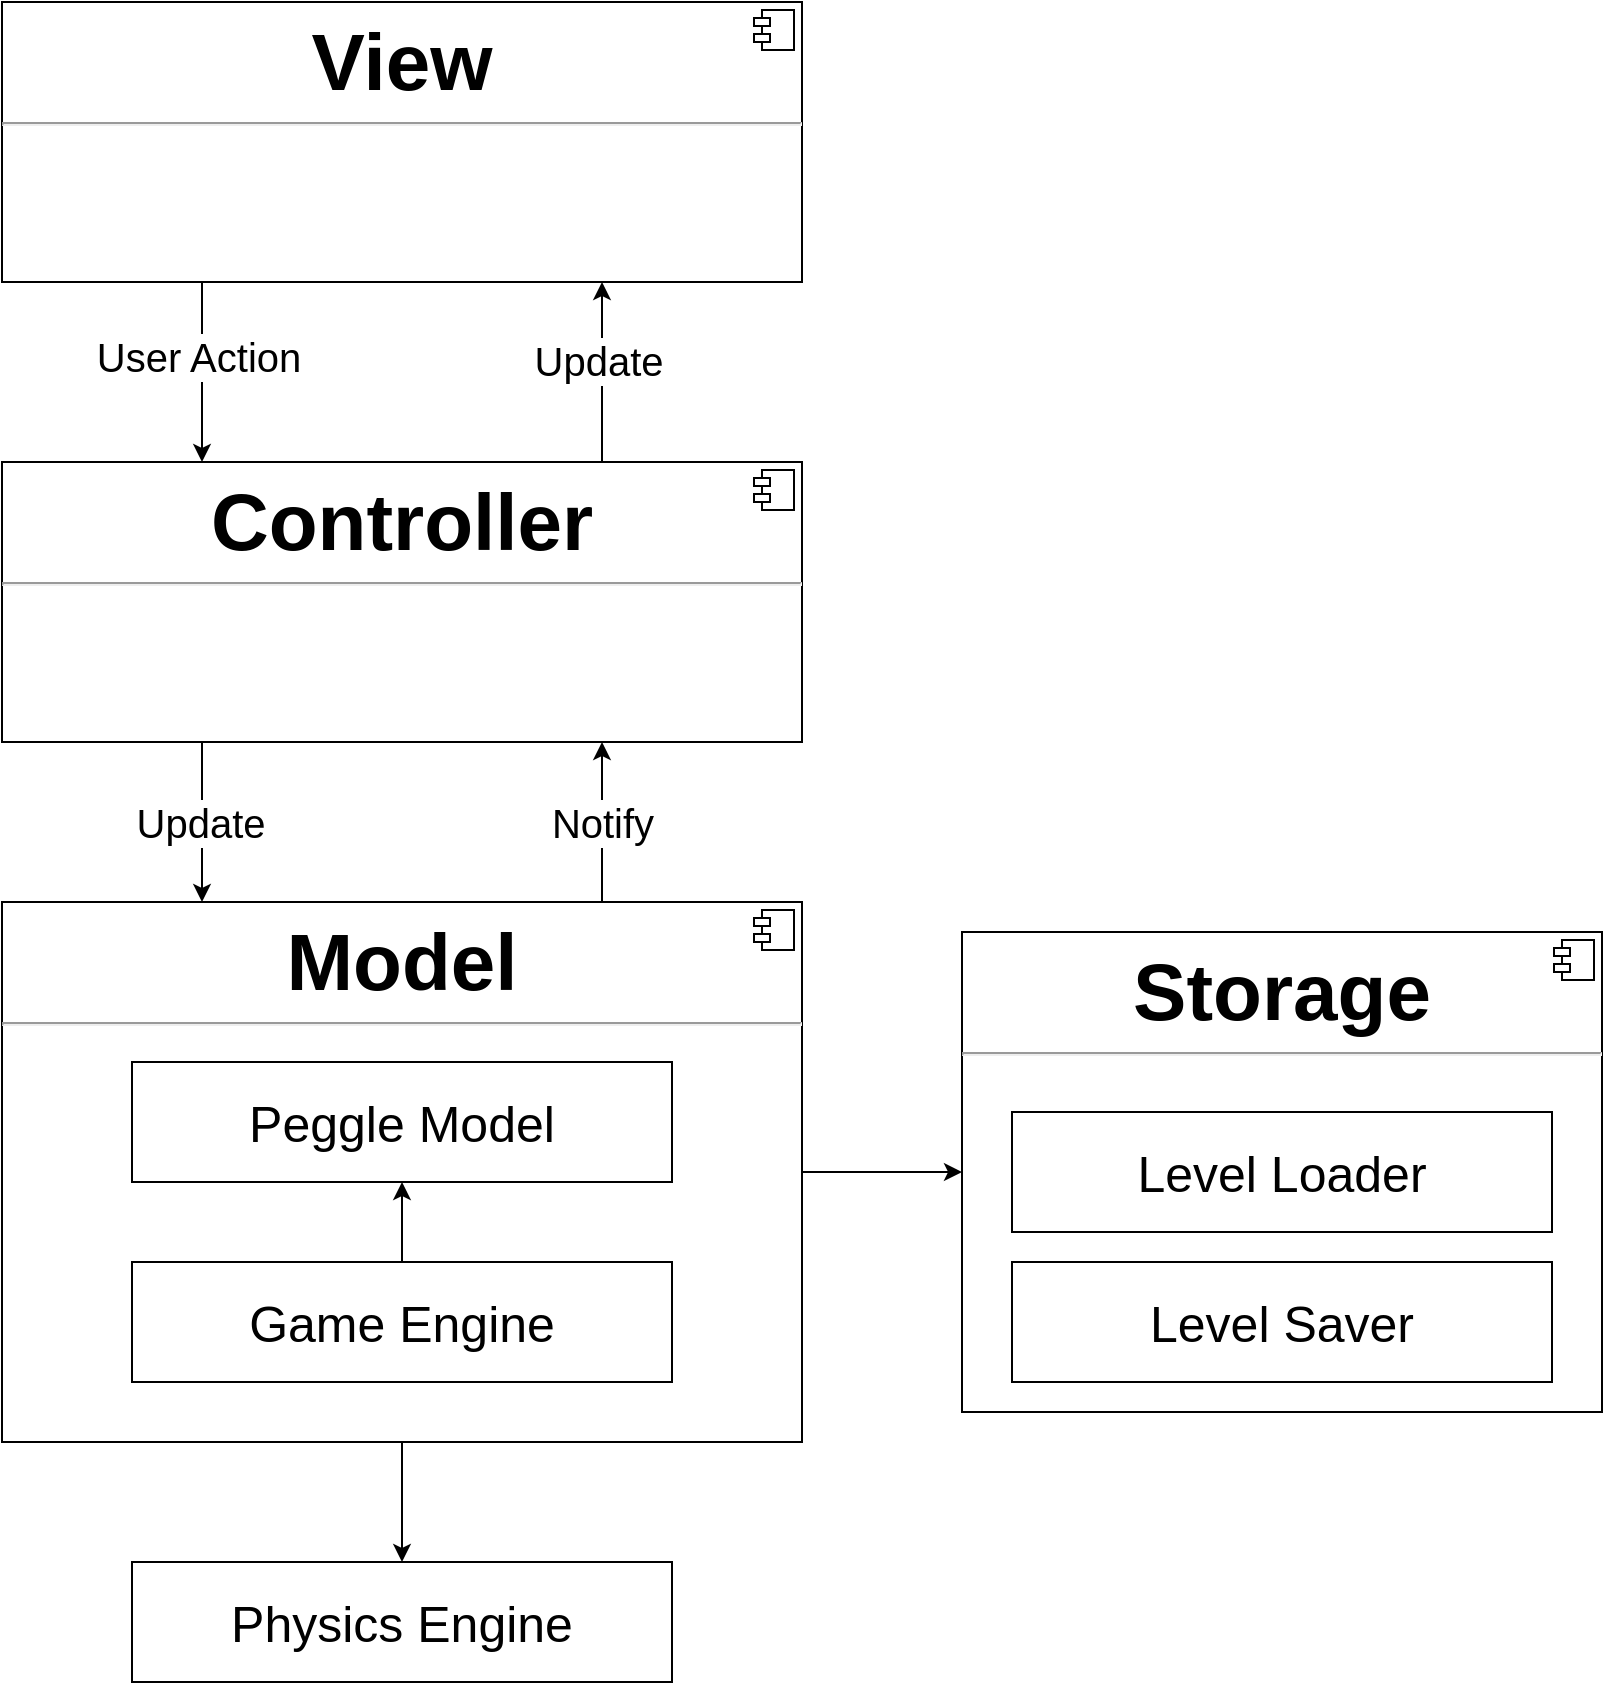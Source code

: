 <mxfile version="14.1.8" type="device"><diagram id="fhBqnHq1IshxXnvw0Y61" name="Architecture Diagram"><mxGraphModel dx="850" dy="1660" grid="1" gridSize="10" guides="1" tooltips="1" connect="1" arrows="1" fold="1" page="1" pageScale="1" pageWidth="850" pageHeight="1100" math="0" shadow="0"><root><mxCell id="0"/><mxCell id="1" parent="0"/><mxCell id="ga7XgHrVtoDUN-Rhen7b-9" style="edgeStyle=orthogonalEdgeStyle;rounded=0;orthogonalLoop=1;jettySize=auto;html=1;exitX=0.5;exitY=1;exitDx=0;exitDy=0;entryX=0.5;entryY=0;entryDx=0;entryDy=0;" parent="1" source="DaHeIRnf_k36PP9J369p-8" target="ga7XgHrVtoDUN-Rhen7b-7" edge="1"><mxGeometry relative="1" as="geometry"/></mxCell><mxCell id="ga7XgHrVtoDUN-Rhen7b-10" style="edgeStyle=orthogonalEdgeStyle;rounded=0;orthogonalLoop=1;jettySize=auto;html=1;exitX=1;exitY=0.5;exitDx=0;exitDy=0;entryX=0;entryY=0.5;entryDx=0;entryDy=0;" parent="1" source="DaHeIRnf_k36PP9J369p-8" target="ga7XgHrVtoDUN-Rhen7b-11" edge="1"><mxGeometry relative="1" as="geometry"><mxPoint x="510" y="-335" as="targetPoint"/></mxGeometry></mxCell><mxCell id="ga7XgHrVtoDUN-Rhen7b-19" style="edgeStyle=orthogonalEdgeStyle;rounded=0;orthogonalLoop=1;jettySize=auto;html=1;exitX=0.75;exitY=0;exitDx=0;exitDy=0;entryX=0.75;entryY=1;entryDx=0;entryDy=0;" parent="1" source="DaHeIRnf_k36PP9J369p-8" target="ga7XgHrVtoDUN-Rhen7b-16" edge="1"><mxGeometry relative="1" as="geometry"/></mxCell><mxCell id="ga7XgHrVtoDUN-Rhen7b-21" value="Notify" style="edgeLabel;html=1;align=center;verticalAlign=middle;resizable=0;points=[];fontSize=20;" parent="ga7XgHrVtoDUN-Rhen7b-19" vertex="1" connectable="0"><mxGeometry x="0.037" y="-3" relative="1" as="geometry"><mxPoint x="-3" y="1.18" as="offset"/></mxGeometry></mxCell><mxCell id="DaHeIRnf_k36PP9J369p-8" value="&lt;p style=&quot;margin: 0px ; margin-top: 6px ; text-align: center&quot;&gt;&lt;b&gt;&lt;font style=&quot;font-size: 40px&quot;&gt;Model&lt;/font&gt;&lt;/b&gt;&lt;/p&gt;&lt;hr&gt;&lt;p style=&quot;margin: 0px ; margin-left: 8px&quot;&gt;&lt;br&gt;&lt;/p&gt;" style="align=left;overflow=fill;html=1;dropTarget=0;" parent="1" vertex="1"><mxGeometry x="20" y="-470" width="400" height="270" as="geometry"/></mxCell><mxCell id="DaHeIRnf_k36PP9J369p-9" value="" style="shape=component;jettyWidth=8;jettyHeight=4;" parent="DaHeIRnf_k36PP9J369p-8" vertex="1"><mxGeometry x="1" width="20" height="20" relative="1" as="geometry"><mxPoint x="-24" y="4" as="offset"/></mxGeometry></mxCell><mxCell id="ga7XgHrVtoDUN-Rhen7b-1" value="&lt;font style=&quot;font-size: 25px&quot;&gt;Peggle Model&lt;/font&gt;" style="rounded=0;whiteSpace=wrap;html=1;" parent="1" vertex="1"><mxGeometry x="85" y="-390" width="270" height="60" as="geometry"/></mxCell><mxCell id="ga7XgHrVtoDUN-Rhen7b-5" style="edgeStyle=orthogonalEdgeStyle;rounded=0;orthogonalLoop=1;jettySize=auto;html=1;exitX=0.5;exitY=0;exitDx=0;exitDy=0;entryX=0.5;entryY=1;entryDx=0;entryDy=0;" parent="1" source="ga7XgHrVtoDUN-Rhen7b-2" target="ga7XgHrVtoDUN-Rhen7b-1" edge="1"><mxGeometry relative="1" as="geometry"/></mxCell><mxCell id="ga7XgHrVtoDUN-Rhen7b-2" value="&lt;span style=&quot;font-size: 25px&quot;&gt;Game Engine&lt;/span&gt;" style="rounded=0;whiteSpace=wrap;html=1;" parent="1" vertex="1"><mxGeometry x="85" y="-290" width="270" height="60" as="geometry"/></mxCell><mxCell id="ga7XgHrVtoDUN-Rhen7b-7" value="&lt;span style=&quot;font-size: 25px&quot;&gt;Physics Engine&lt;/span&gt;" style="rounded=0;whiteSpace=wrap;html=1;" parent="1" vertex="1"><mxGeometry x="85" y="-140" width="270" height="60" as="geometry"/></mxCell><mxCell id="ga7XgHrVtoDUN-Rhen7b-11" value="&lt;p style=&quot;margin: 0px ; margin-top: 6px ; text-align: center&quot;&gt;&lt;b&gt;&lt;font style=&quot;font-size: 40px&quot;&gt;Storage&lt;/font&gt;&lt;/b&gt;&lt;/p&gt;&lt;hr&gt;&lt;p style=&quot;margin: 0px ; margin-left: 8px&quot;&gt;&lt;br&gt;&lt;/p&gt;" style="align=left;overflow=fill;html=1;dropTarget=0;" parent="1" vertex="1"><mxGeometry x="500" y="-455" width="320" height="240" as="geometry"/></mxCell><mxCell id="ga7XgHrVtoDUN-Rhen7b-12" value="" style="shape=component;jettyWidth=8;jettyHeight=4;" parent="ga7XgHrVtoDUN-Rhen7b-11" vertex="1"><mxGeometry x="1" width="20" height="20" relative="1" as="geometry"><mxPoint x="-24" y="4" as="offset"/></mxGeometry></mxCell><mxCell id="ga7XgHrVtoDUN-Rhen7b-14" value="&lt;font style=&quot;font-size: 25px&quot;&gt;Level Loader&lt;/font&gt;" style="rounded=0;whiteSpace=wrap;html=1;" parent="1" vertex="1"><mxGeometry x="525" y="-365" width="270" height="60" as="geometry"/></mxCell><mxCell id="ga7XgHrVtoDUN-Rhen7b-15" value="&lt;span style=&quot;font-size: 25px&quot;&gt;Level Saver&lt;/span&gt;" style="rounded=0;whiteSpace=wrap;html=1;" parent="1" vertex="1"><mxGeometry x="525" y="-290" width="270" height="60" as="geometry"/></mxCell><mxCell id="ga7XgHrVtoDUN-Rhen7b-18" style="edgeStyle=orthogonalEdgeStyle;rounded=0;orthogonalLoop=1;jettySize=auto;html=1;exitX=0.25;exitY=1;exitDx=0;exitDy=0;entryX=0.25;entryY=0;entryDx=0;entryDy=0;" parent="1" source="ga7XgHrVtoDUN-Rhen7b-16" target="DaHeIRnf_k36PP9J369p-8" edge="1"><mxGeometry relative="1" as="geometry"/></mxCell><mxCell id="ga7XgHrVtoDUN-Rhen7b-20" value="Update" style="edgeLabel;html=1;align=center;verticalAlign=middle;resizable=0;points=[];fontSize=20;" parent="ga7XgHrVtoDUN-Rhen7b-18" vertex="1" connectable="0"><mxGeometry x="0.463" y="-1" relative="1" as="geometry"><mxPoint y="-18.82" as="offset"/></mxGeometry></mxCell><mxCell id="ga7XgHrVtoDUN-Rhen7b-26" style="edgeStyle=orthogonalEdgeStyle;rounded=0;orthogonalLoop=1;jettySize=auto;html=1;exitX=0.75;exitY=0;exitDx=0;exitDy=0;entryX=0.75;entryY=1;entryDx=0;entryDy=0;fontSize=20;" parent="1" source="ga7XgHrVtoDUN-Rhen7b-16" target="ga7XgHrVtoDUN-Rhen7b-22" edge="1"><mxGeometry relative="1" as="geometry"/></mxCell><mxCell id="ga7XgHrVtoDUN-Rhen7b-28" value="Update" style="edgeLabel;html=1;align=center;verticalAlign=middle;resizable=0;points=[];fontSize=20;" parent="ga7XgHrVtoDUN-Rhen7b-26" vertex="1" connectable="0"><mxGeometry x="0.141" y="2" relative="1" as="geometry"><mxPoint as="offset"/></mxGeometry></mxCell><mxCell id="ga7XgHrVtoDUN-Rhen7b-16" value="&lt;p style=&quot;margin: 0px ; margin-top: 6px ; text-align: center&quot;&gt;&lt;b&gt;&lt;font style=&quot;font-size: 40px&quot;&gt;Controller&lt;/font&gt;&lt;/b&gt;&lt;/p&gt;&lt;hr&gt;&lt;p style=&quot;margin: 0px ; margin-left: 8px&quot;&gt;&lt;br&gt;&lt;/p&gt;" style="align=left;overflow=fill;html=1;dropTarget=0;" parent="1" vertex="1"><mxGeometry x="20" y="-690" width="400" height="140" as="geometry"/></mxCell><mxCell id="ga7XgHrVtoDUN-Rhen7b-17" value="" style="shape=component;jettyWidth=8;jettyHeight=4;" parent="ga7XgHrVtoDUN-Rhen7b-16" vertex="1"><mxGeometry x="1" width="20" height="20" relative="1" as="geometry"><mxPoint x="-24" y="4" as="offset"/></mxGeometry></mxCell><mxCell id="ga7XgHrVtoDUN-Rhen7b-25" style="edgeStyle=orthogonalEdgeStyle;rounded=0;orthogonalLoop=1;jettySize=auto;html=1;exitX=0.25;exitY=1;exitDx=0;exitDy=0;entryX=0.25;entryY=0;entryDx=0;entryDy=0;fontSize=20;" parent="1" source="ga7XgHrVtoDUN-Rhen7b-22" target="ga7XgHrVtoDUN-Rhen7b-16" edge="1"><mxGeometry relative="1" as="geometry"/></mxCell><mxCell id="ga7XgHrVtoDUN-Rhen7b-27" value="User Action" style="edgeLabel;html=1;align=center;verticalAlign=middle;resizable=0;points=[];fontSize=20;" parent="ga7XgHrVtoDUN-Rhen7b-25" vertex="1" connectable="0"><mxGeometry x="-0.178" y="-2" relative="1" as="geometry"><mxPoint as="offset"/></mxGeometry></mxCell><mxCell id="ga7XgHrVtoDUN-Rhen7b-22" value="&lt;p style=&quot;margin: 0px ; margin-top: 6px ; text-align: center&quot;&gt;&lt;b&gt;&lt;font style=&quot;font-size: 40px&quot;&gt;View&lt;/font&gt;&lt;/b&gt;&lt;/p&gt;&lt;hr&gt;&lt;p style=&quot;margin: 0px ; margin-left: 8px&quot;&gt;&lt;br&gt;&lt;/p&gt;" style="align=left;overflow=fill;html=1;dropTarget=0;" parent="1" vertex="1"><mxGeometry x="20" y="-920" width="400" height="140" as="geometry"/></mxCell><mxCell id="ga7XgHrVtoDUN-Rhen7b-23" value="" style="shape=component;jettyWidth=8;jettyHeight=4;" parent="ga7XgHrVtoDUN-Rhen7b-22" vertex="1"><mxGeometry x="1" width="20" height="20" relative="1" as="geometry"><mxPoint x="-24" y="4" as="offset"/></mxGeometry></mxCell></root></mxGraphModel></diagram></mxfile>